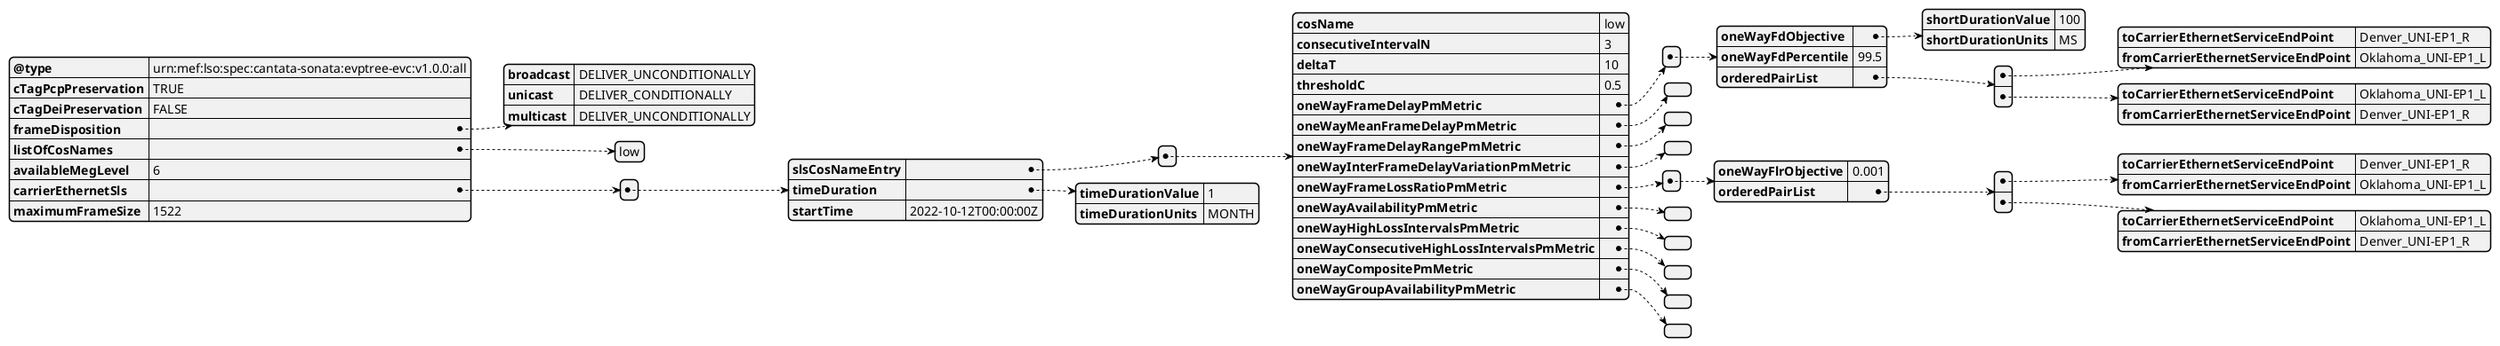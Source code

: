 @startjson
{
          "@type": "urn:mef:lso:spec:cantata-sonata:evptree-evc:v1.0.0:all",
          "cTagPcpPreservation": "TRUE",
          "cTagDeiPreservation": "FALSE",
          "frameDisposition": {
            "broadcast": "DELIVER_UNCONDITIONALLY",
            "unicast": "DELIVER_CONDITIONALLY",
            "multicast": "DELIVER_UNCONDITIONALLY"
          },
          "listOfCosNames": ["low"],
          "availableMegLevel": "6",
          "carrierEthernetSls": [
            {
              "slsCosNameEntry": [
                {
                  "cosName": "low",
                  "consecutiveIntervalN": 3,
                  "deltaT": 10,
                  "thresholdC": 0.5,
                  "oneWayFrameDelayPmMetric": [
                    {
                      "oneWayFdObjective": {
                        "shortDurationValue": 100,
                        "shortDurationUnits": "MS"
                      },
                      "oneWayFdPercentile": 99.5,
                      "orderedPairList": [
                        {
                          "toCarrierEthernetServiceEndPoint": "Denver_UNI-EP1_R",
                          "fromCarrierEthernetServiceEndPoint": "Oklahoma_UNI-EP1_L"
                        },
                        {
                          "toCarrierEthernetServiceEndPoint": "Oklahoma_UNI-EP1_L",
                          "fromCarrierEthernetServiceEndPoint": "Denver_UNI-EP1_R"
                        }
                      ]
                    }
                  ],
                  "oneWayMeanFrameDelayPmMetric": [],
                  "oneWayFrameDelayRangePmMetric": [],
                  "oneWayInterFrameDelayVariationPmMetric": [],
                  "oneWayFrameLossRatioPmMetric": [
                    {
                      "oneWayFlrObjective": 0.001,
                      "orderedPairList": [
                        {
                          "toCarrierEthernetServiceEndPoint": "Denver_UNI-EP1_R",
                          "fromCarrierEthernetServiceEndPoint": "Oklahoma_UNI-EP1_L"
                        },
                        {
                          "toCarrierEthernetServiceEndPoint": "Oklahoma_UNI-EP1_L",
                          "fromCarrierEthernetServiceEndPoint": "Denver_UNI-EP1_R"
                        }
                      ]
                    }
                  ],
                  "oneWayAvailabilityPmMetric": [],
                  "oneWayHighLossIntervalsPmMetric": [],
                  "oneWayConsecutiveHighLossIntervalsPmMetric": [],
                  "oneWayCompositePmMetric": [],
                  "oneWayGroupAvailabilityPmMetric": []
                }
              ],
              "timeDuration": {
                "timeDurationValue": 1,
                "timeDurationUnits": "MONTH"
              },
              "startTime": "2022-10-12T00:00:00Z"
            }
          ],
          "maximumFrameSize": 1522
        }
@endjson